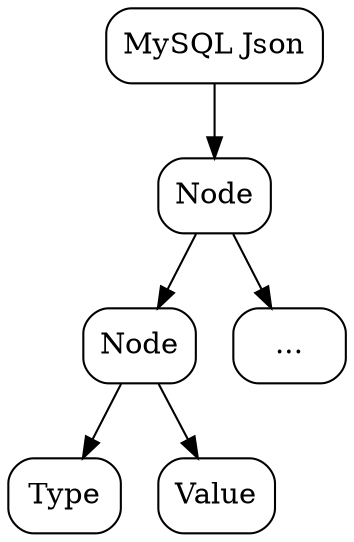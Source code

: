 digraph JSONB {
    node [shape="rectangle", style="rounded"];
    MySQL_json [label="MySQL Json"]
    Node1 [label="Node"]
    Node2 [label="Node"]
    Node3 [label="..."]

    MySQL_json -> Node1
    Node1 -> Node2
    Node1 -> Node3
    Node2 -> Type
    Node2 -> Value
}
